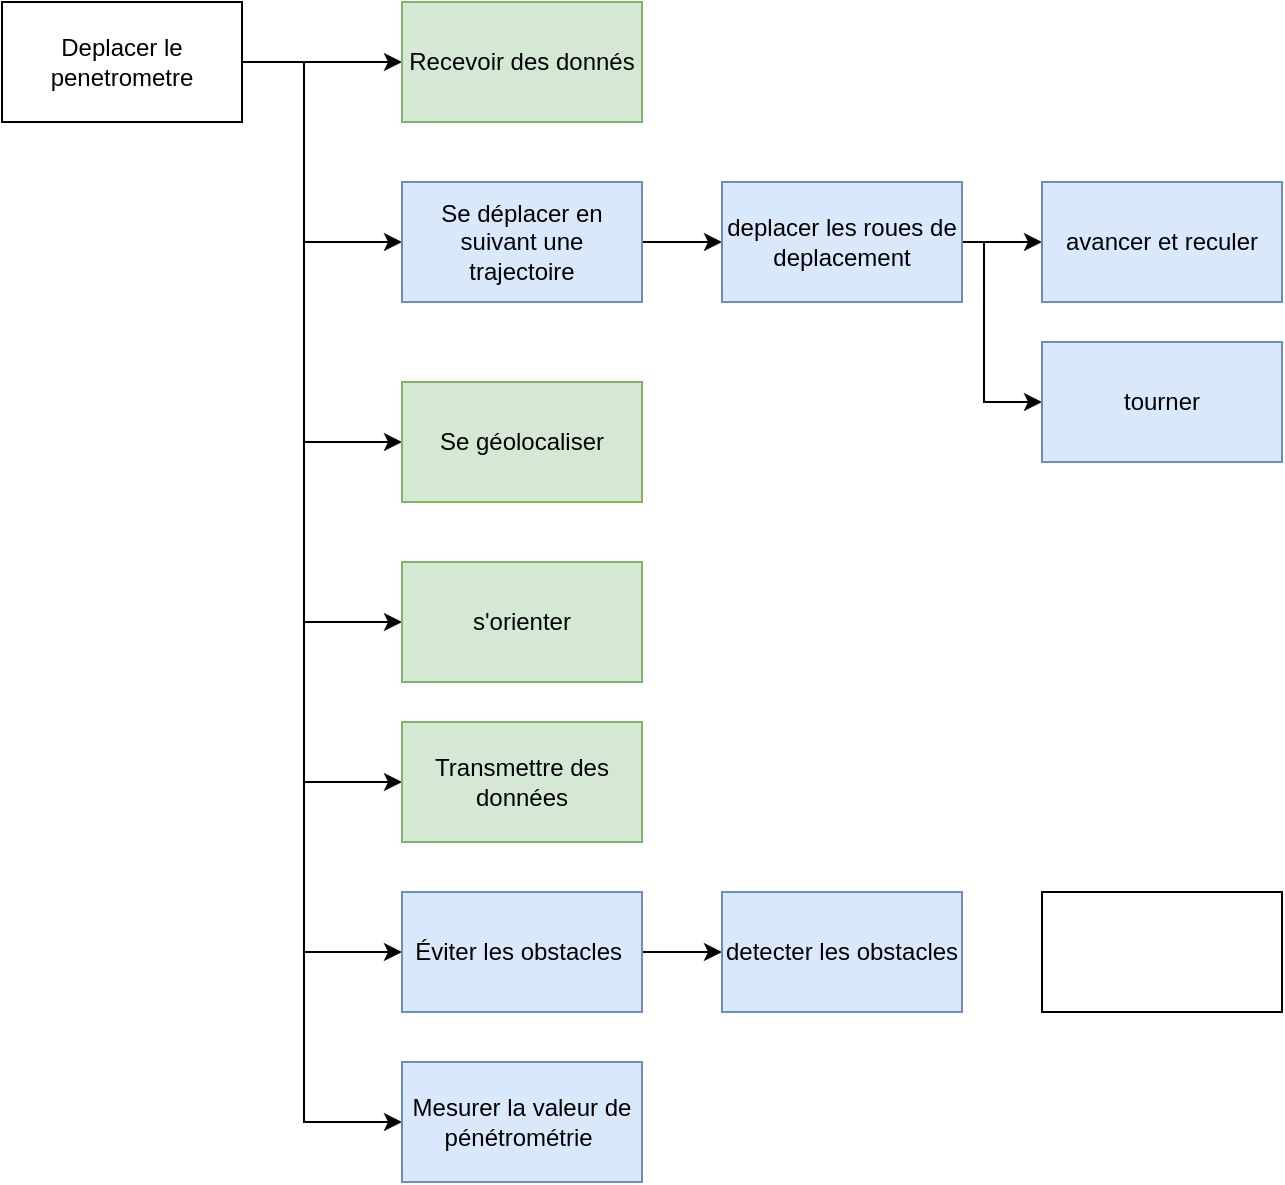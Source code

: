<mxfile version="26.0.6">
  <diagram name="Page-1" id="l_A1BoyRMLz5qFvwIhAc">
    <mxGraphModel dx="1434" dy="738" grid="1" gridSize="10" guides="1" tooltips="1" connect="1" arrows="1" fold="1" page="1" pageScale="1" pageWidth="827" pageHeight="1169" math="0" shadow="0">
      <root>
        <mxCell id="0" />
        <mxCell id="1" parent="0" />
        <mxCell id="9Sg4c4JGDe0HvogplE-y-10" style="edgeStyle=orthogonalEdgeStyle;rounded=0;orthogonalLoop=1;jettySize=auto;html=1;exitX=1;exitY=0.5;exitDx=0;exitDy=0;entryX=0;entryY=0.5;entryDx=0;entryDy=0;" parent="1" source="9Sg4c4JGDe0HvogplE-y-1" target="9Sg4c4JGDe0HvogplE-y-2" edge="1">
          <mxGeometry relative="1" as="geometry" />
        </mxCell>
        <mxCell id="9Sg4c4JGDe0HvogplE-y-11" style="edgeStyle=orthogonalEdgeStyle;rounded=0;orthogonalLoop=1;jettySize=auto;html=1;exitX=1;exitY=0.5;exitDx=0;exitDy=0;entryX=0;entryY=0.5;entryDx=0;entryDy=0;" parent="1" source="9Sg4c4JGDe0HvogplE-y-1" target="9Sg4c4JGDe0HvogplE-y-7" edge="1">
          <mxGeometry relative="1" as="geometry">
            <mxPoint x="190" y="180" as="targetPoint" />
            <Array as="points">
              <mxPoint x="191" y="80" />
              <mxPoint x="191" y="170" />
            </Array>
          </mxGeometry>
        </mxCell>
        <mxCell id="9Sg4c4JGDe0HvogplE-y-12" style="edgeStyle=orthogonalEdgeStyle;rounded=0;orthogonalLoop=1;jettySize=auto;html=1;exitX=1;exitY=0.5;exitDx=0;exitDy=0;entryX=0;entryY=0.5;entryDx=0;entryDy=0;" parent="1" source="9Sg4c4JGDe0HvogplE-y-1" target="9Sg4c4JGDe0HvogplE-y-3" edge="1">
          <mxGeometry relative="1" as="geometry">
            <mxPoint x="190" y="280" as="targetPoint" />
            <Array as="points">
              <mxPoint x="191" y="80" />
              <mxPoint x="191" y="270" />
            </Array>
          </mxGeometry>
        </mxCell>
        <mxCell id="9Sg4c4JGDe0HvogplE-y-13" style="edgeStyle=orthogonalEdgeStyle;rounded=0;orthogonalLoop=1;jettySize=auto;html=1;exitX=1;exitY=0.5;exitDx=0;exitDy=0;entryX=0;entryY=0.5;entryDx=0;entryDy=0;" parent="1" source="9Sg4c4JGDe0HvogplE-y-1" target="9Sg4c4JGDe0HvogplE-y-4" edge="1">
          <mxGeometry relative="1" as="geometry">
            <mxPoint x="190" y="360" as="targetPoint" />
            <Array as="points">
              <mxPoint x="191" y="80" />
              <mxPoint x="191" y="360" />
            </Array>
          </mxGeometry>
        </mxCell>
        <mxCell id="9Sg4c4JGDe0HvogplE-y-14" style="edgeStyle=orthogonalEdgeStyle;rounded=0;orthogonalLoop=1;jettySize=auto;html=1;exitX=1;exitY=0.5;exitDx=0;exitDy=0;entryX=0;entryY=0.5;entryDx=0;entryDy=0;" parent="1" source="9Sg4c4JGDe0HvogplE-y-1" target="9Sg4c4JGDe0HvogplE-y-5" edge="1">
          <mxGeometry relative="1" as="geometry">
            <mxPoint x="190" y="440" as="targetPoint" />
            <Array as="points">
              <mxPoint x="191" y="80" />
              <mxPoint x="191" y="440" />
            </Array>
          </mxGeometry>
        </mxCell>
        <mxCell id="9Sg4c4JGDe0HvogplE-y-15" style="edgeStyle=orthogonalEdgeStyle;rounded=0;orthogonalLoop=1;jettySize=auto;html=1;exitX=1;exitY=0.5;exitDx=0;exitDy=0;entryX=0;entryY=0.5;entryDx=0;entryDy=0;" parent="1" source="9Sg4c4JGDe0HvogplE-y-1" target="9Sg4c4JGDe0HvogplE-y-8" edge="1">
          <mxGeometry relative="1" as="geometry">
            <mxPoint x="190" y="520" as="targetPoint" />
            <Array as="points">
              <mxPoint x="191" y="80" />
              <mxPoint x="191" y="525" />
            </Array>
          </mxGeometry>
        </mxCell>
        <mxCell id="9Sg4c4JGDe0HvogplE-y-16" style="edgeStyle=orthogonalEdgeStyle;rounded=0;orthogonalLoop=1;jettySize=auto;html=1;exitX=1;exitY=0.5;exitDx=0;exitDy=0;entryX=0;entryY=0.5;entryDx=0;entryDy=0;" parent="1" source="9Sg4c4JGDe0HvogplE-y-1" target="9Sg4c4JGDe0HvogplE-y-9" edge="1">
          <mxGeometry relative="1" as="geometry">
            <mxPoint x="190" y="610" as="targetPoint" />
            <Array as="points">
              <mxPoint x="191" y="80" />
              <mxPoint x="191" y="610" />
            </Array>
          </mxGeometry>
        </mxCell>
        <mxCell id="9Sg4c4JGDe0HvogplE-y-1" value="Deplacer le penetrometre" style="rounded=0;whiteSpace=wrap;html=1;" parent="1" vertex="1">
          <mxGeometry x="40" y="50" width="120" height="60" as="geometry" />
        </mxCell>
        <mxCell id="9Sg4c4JGDe0HvogplE-y-2" value="Recevoir des donnés" style="rounded=0;whiteSpace=wrap;html=1;fillColor=#d5e8d4;strokeColor=#82b366;" parent="1" vertex="1">
          <mxGeometry x="240" y="50" width="120" height="60" as="geometry" />
        </mxCell>
        <mxCell id="9Sg4c4JGDe0HvogplE-y-3" value="Se géolocaliser" style="rounded=0;whiteSpace=wrap;html=1;fillColor=#d5e8d4;strokeColor=#82b366;" parent="1" vertex="1">
          <mxGeometry x="240" y="240" width="120" height="60" as="geometry" />
        </mxCell>
        <mxCell id="9Sg4c4JGDe0HvogplE-y-4" value="s&#39;orienter" style="rounded=0;whiteSpace=wrap;html=1;fillColor=#d5e8d4;strokeColor=#82b366;" parent="1" vertex="1">
          <mxGeometry x="240" y="330" width="120" height="60" as="geometry" />
        </mxCell>
        <mxCell id="9Sg4c4JGDe0HvogplE-y-5" value="Transmettre des données" style="rounded=0;whiteSpace=wrap;html=1;fillColor=#d5e8d4;strokeColor=#82b366;" parent="1" vertex="1">
          <mxGeometry x="240" y="410" width="120" height="60" as="geometry" />
        </mxCell>
        <mxCell id="esCmZ7Aqd8bEiOWQM9XK-6" style="edgeStyle=orthogonalEdgeStyle;rounded=0;orthogonalLoop=1;jettySize=auto;html=1;exitX=1;exitY=0.5;exitDx=0;exitDy=0;entryX=0;entryY=0.5;entryDx=0;entryDy=0;" edge="1" parent="1" source="9Sg4c4JGDe0HvogplE-y-7" target="esCmZ7Aqd8bEiOWQM9XK-1">
          <mxGeometry relative="1" as="geometry" />
        </mxCell>
        <mxCell id="9Sg4c4JGDe0HvogplE-y-7" value="Se déplacer en suivant une&lt;br/&gt;trajectoire" style="rounded=0;whiteSpace=wrap;html=1;fillColor=#dae8fc;strokeColor=#6c8ebf;" parent="1" vertex="1">
          <mxGeometry x="240" y="140" width="120" height="60" as="geometry" />
        </mxCell>
        <mxCell id="esCmZ7Aqd8bEiOWQM9XK-9" style="edgeStyle=orthogonalEdgeStyle;rounded=0;orthogonalLoop=1;jettySize=auto;html=1;exitX=1;exitY=0.5;exitDx=0;exitDy=0;entryX=0;entryY=0.5;entryDx=0;entryDy=0;" edge="1" parent="1" source="9Sg4c4JGDe0HvogplE-y-8" target="esCmZ7Aqd8bEiOWQM9XK-2">
          <mxGeometry relative="1" as="geometry" />
        </mxCell>
        <mxCell id="9Sg4c4JGDe0HvogplE-y-8" value="Éviter les obstacles&amp;nbsp;" style="rounded=0;whiteSpace=wrap;html=1;fillColor=#dae8fc;strokeColor=#6c8ebf;" parent="1" vertex="1">
          <mxGeometry x="240" y="495" width="120" height="60" as="geometry" />
        </mxCell>
        <mxCell id="9Sg4c4JGDe0HvogplE-y-9" value="Mesurer la valeur de&lt;br/&gt;pénétrométrie&amp;nbsp;" style="rounded=0;whiteSpace=wrap;html=1;fillColor=#dae8fc;strokeColor=#6c8ebf;" parent="1" vertex="1">
          <mxGeometry x="240" y="580" width="120" height="60" as="geometry" />
        </mxCell>
        <mxCell id="esCmZ7Aqd8bEiOWQM9XK-7" style="edgeStyle=orthogonalEdgeStyle;rounded=0;orthogonalLoop=1;jettySize=auto;html=1;exitX=1;exitY=0.5;exitDx=0;exitDy=0;entryX=0;entryY=0.5;entryDx=0;entryDy=0;" edge="1" parent="1" source="esCmZ7Aqd8bEiOWQM9XK-1" target="esCmZ7Aqd8bEiOWQM9XK-4">
          <mxGeometry relative="1" as="geometry" />
        </mxCell>
        <mxCell id="esCmZ7Aqd8bEiOWQM9XK-8" style="edgeStyle=orthogonalEdgeStyle;rounded=0;orthogonalLoop=1;jettySize=auto;html=1;exitX=1;exitY=0.5;exitDx=0;exitDy=0;entryX=0;entryY=0.5;entryDx=0;entryDy=0;" edge="1" parent="1" source="esCmZ7Aqd8bEiOWQM9XK-1" target="esCmZ7Aqd8bEiOWQM9XK-5">
          <mxGeometry relative="1" as="geometry">
            <mxPoint x="530" y="250" as="targetPoint" />
            <Array as="points">
              <mxPoint x="531" y="170" />
              <mxPoint x="531" y="250" />
            </Array>
          </mxGeometry>
        </mxCell>
        <mxCell id="esCmZ7Aqd8bEiOWQM9XK-1" value="deplacer les roues de deplacement" style="rounded=0;whiteSpace=wrap;html=1;fillColor=#dae8fc;strokeColor=#6c8ebf;" vertex="1" parent="1">
          <mxGeometry x="400" y="140" width="120" height="60" as="geometry" />
        </mxCell>
        <mxCell id="esCmZ7Aqd8bEiOWQM9XK-2" value="detecter les obstacles" style="rounded=0;whiteSpace=wrap;html=1;fillColor=#dae8fc;strokeColor=#6c8ebf;" vertex="1" parent="1">
          <mxGeometry x="400" y="495" width="120" height="60" as="geometry" />
        </mxCell>
        <mxCell id="esCmZ7Aqd8bEiOWQM9XK-4" value="avancer et reculer" style="rounded=0;whiteSpace=wrap;html=1;fillColor=#dae8fc;strokeColor=#6c8ebf;" vertex="1" parent="1">
          <mxGeometry x="560" y="140" width="120" height="60" as="geometry" />
        </mxCell>
        <mxCell id="esCmZ7Aqd8bEiOWQM9XK-5" value="tourner" style="rounded=0;whiteSpace=wrap;html=1;fillColor=#dae8fc;strokeColor=#6c8ebf;" vertex="1" parent="1">
          <mxGeometry x="560" y="220" width="120" height="60" as="geometry" />
        </mxCell>
        <mxCell id="esCmZ7Aqd8bEiOWQM9XK-10" value="" style="rounded=0;whiteSpace=wrap;html=1;" vertex="1" parent="1">
          <mxGeometry x="560" y="495" width="120" height="60" as="geometry" />
        </mxCell>
      </root>
    </mxGraphModel>
  </diagram>
</mxfile>
